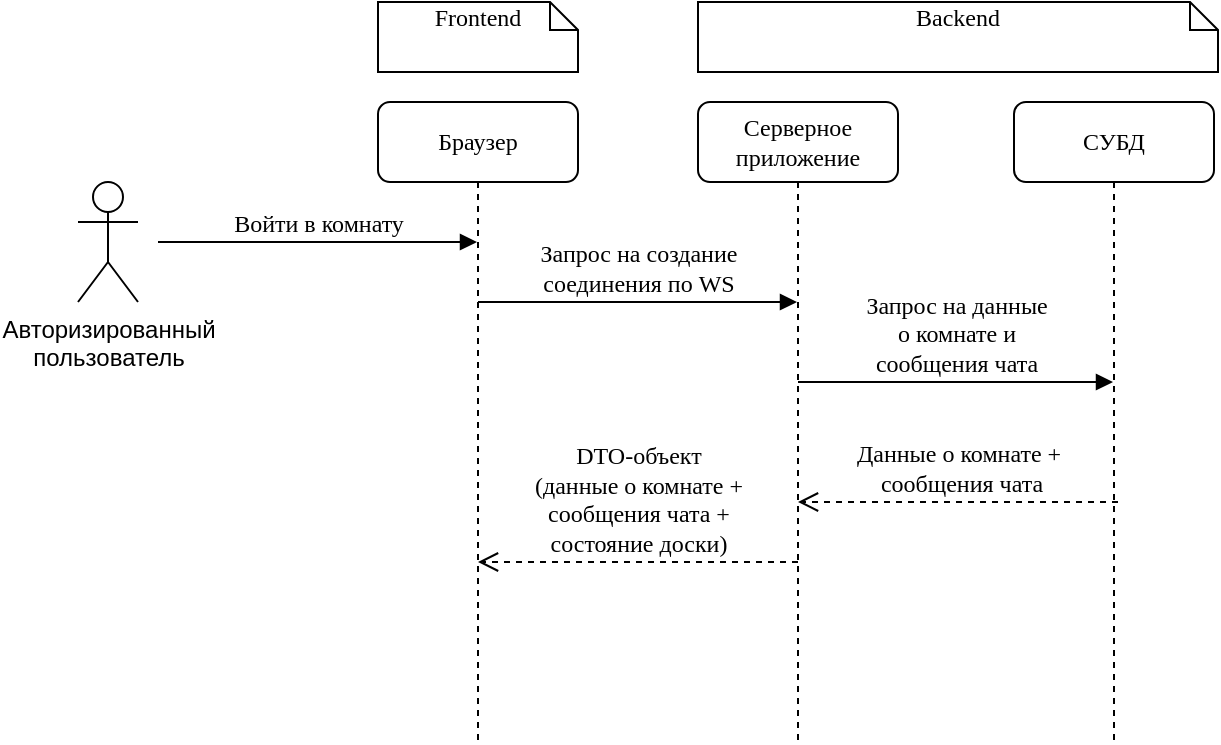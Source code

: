 <mxfile version="12.1.7" type="device" pages="1"><diagram name="Page-1" id="13e1069c-82ec-6db2-03f1-153e76fe0fe0"><mxGraphModel dx="658" dy="756" grid="1" gridSize="10" guides="1" tooltips="1" connect="1" arrows="1" fold="1" page="1" pageScale="1" pageWidth="1100" pageHeight="850" background="#ffffff" math="0" shadow="0"><root><mxCell id="0"/><mxCell id="1" parent="0"/><mxCell id="7baba1c4bc27f4b0-2" value="Серверное приложение" style="shape=umlLifeline;perimeter=lifelinePerimeter;whiteSpace=wrap;html=1;container=1;collapsible=0;recursiveResize=0;outlineConnect=0;rounded=1;shadow=0;comic=0;labelBackgroundColor=none;strokeColor=#000000;strokeWidth=1;fillColor=#FFFFFF;fontFamily=Verdana;fontSize=12;fontColor=#000000;align=center;" parent="1" vertex="1"><mxGeometry x="430" y="130" width="100" height="320" as="geometry"/></mxCell><mxCell id="vHBmE2NxA-XEQlhMa-pa-3" value="Данные о комнате +&lt;br&gt;&amp;nbsp;сообщения чата" style="html=1;verticalAlign=bottom;endArrow=open;dashed=1;endSize=8;exitX=0;exitY=0.95;labelBackgroundColor=none;fontFamily=Verdana;fontSize=12;" parent="7baba1c4bc27f4b0-2" edge="1"><mxGeometry relative="1" as="geometry"><mxPoint x="50" y="200" as="targetPoint"/><mxPoint x="210" y="200" as="sourcePoint"/></mxGeometry></mxCell><mxCell id="7baba1c4bc27f4b0-3" value="СУБД" style="shape=umlLifeline;perimeter=lifelinePerimeter;whiteSpace=wrap;html=1;container=1;collapsible=0;recursiveResize=0;outlineConnect=0;rounded=1;shadow=0;comic=0;labelBackgroundColor=none;strokeColor=#000000;strokeWidth=1;fillColor=#FFFFFF;fontFamily=Verdana;fontSize=12;fontColor=#000000;align=center;" parent="1" vertex="1"><mxGeometry x="588" y="130" width="100" height="320" as="geometry"/></mxCell><mxCell id="7baba1c4bc27f4b0-8" value="Браузер" style="shape=umlLifeline;perimeter=lifelinePerimeter;whiteSpace=wrap;html=1;container=1;collapsible=0;recursiveResize=0;outlineConnect=0;rounded=1;shadow=0;comic=0;labelBackgroundColor=none;strokeColor=#000000;strokeWidth=1;fillColor=#FFFFFF;fontFamily=Verdana;fontSize=12;fontColor=#000000;align=center;" parent="1" vertex="1"><mxGeometry x="270" y="130" width="100" height="320" as="geometry"/></mxCell><mxCell id="7baba1c4bc27f4b0-11" value="Запрос на создание &lt;br&gt;соединения по WS" style="html=1;verticalAlign=bottom;endArrow=block;labelBackgroundColor=none;fontFamily=Verdana;fontSize=12;edgeStyle=elbowEdgeStyle;elbow=vertical;" parent="1" source="7baba1c4bc27f4b0-8" target="7baba1c4bc27f4b0-2" edge="1"><mxGeometry relative="1" as="geometry"><mxPoint x="315" y="230" as="sourcePoint"/><Array as="points"><mxPoint x="380" y="230"/></Array><mxPoint x="495" y="230" as="targetPoint"/></mxGeometry></mxCell><mxCell id="7baba1c4bc27f4b0-14" value="Запрос на данные &lt;br&gt;о комнате и &lt;br&gt;сообщения чата" style="html=1;verticalAlign=bottom;endArrow=block;labelBackgroundColor=none;fontFamily=Verdana;fontSize=12;edgeStyle=elbowEdgeStyle;elbow=vertical;" parent="1" source="7baba1c4bc27f4b0-2" target="7baba1c4bc27f4b0-3" edge="1"><mxGeometry relative="1" as="geometry"><mxPoint x="505" y="250" as="sourcePoint"/><mxPoint x="610" y="260" as="targetPoint"/><Array as="points"><mxPoint x="580" y="270"/></Array></mxGeometry></mxCell><mxCell id="7baba1c4bc27f4b0-40" value="Frontend" style="shape=note;whiteSpace=wrap;html=1;size=14;verticalAlign=top;align=center;spacingTop=-6;rounded=0;shadow=0;comic=0;labelBackgroundColor=none;strokeColor=#000000;strokeWidth=1;fillColor=#FFFFFF;fontFamily=Verdana;fontSize=12;fontColor=#000000;" parent="1" vertex="1"><mxGeometry x="270" y="80" width="100" height="35" as="geometry"/></mxCell><mxCell id="7baba1c4bc27f4b0-41" value="Backend" style="shape=note;whiteSpace=wrap;html=1;size=14;verticalAlign=top;align=center;spacingTop=-6;rounded=0;shadow=0;comic=0;labelBackgroundColor=none;strokeColor=#000000;strokeWidth=1;fillColor=#FFFFFF;fontFamily=Verdana;fontSize=12;fontColor=#000000;" parent="1" vertex="1"><mxGeometry x="430" y="80" width="260" height="35" as="geometry"/></mxCell><mxCell id="7mEwJ8llIhR4hEEdDLph-1" value="Войти в комнату" style="html=1;verticalAlign=bottom;endArrow=block;labelBackgroundColor=none;fontFamily=Verdana;fontSize=12;edgeStyle=elbowEdgeStyle;elbow=vertical;" parent="1" target="7baba1c4bc27f4b0-8" edge="1"><mxGeometry relative="1" as="geometry"><mxPoint x="160" y="200" as="sourcePoint"/><mxPoint x="305" y="200" as="targetPoint"/><Array as="points"><mxPoint x="230" y="200"/></Array></mxGeometry></mxCell><mxCell id="7mEwJ8llIhR4hEEdDLph-7" value="Авторизированный&lt;br&gt;пользователь" style="shape=umlActor;verticalLabelPosition=bottom;labelBackgroundColor=#ffffff;verticalAlign=top;html=1;" parent="1" vertex="1"><mxGeometry x="120" y="170" width="30" height="60" as="geometry"/></mxCell><mxCell id="vHBmE2NxA-XEQlhMa-pa-4" value="DTO-объект&lt;br&gt;(данные о комнате +&lt;br&gt;сообщения чата +&lt;br&gt;состояние доски)" style="html=1;verticalAlign=bottom;endArrow=open;dashed=1;endSize=8;labelBackgroundColor=none;fontFamily=Verdana;fontSize=12;" parent="1" target="7baba1c4bc27f4b0-8" edge="1"><mxGeometry relative="1" as="geometry"><mxPoint x="340" y="359.5" as="targetPoint"/><mxPoint x="480" y="360" as="sourcePoint"/></mxGeometry></mxCell></root></mxGraphModel></diagram></mxfile>
